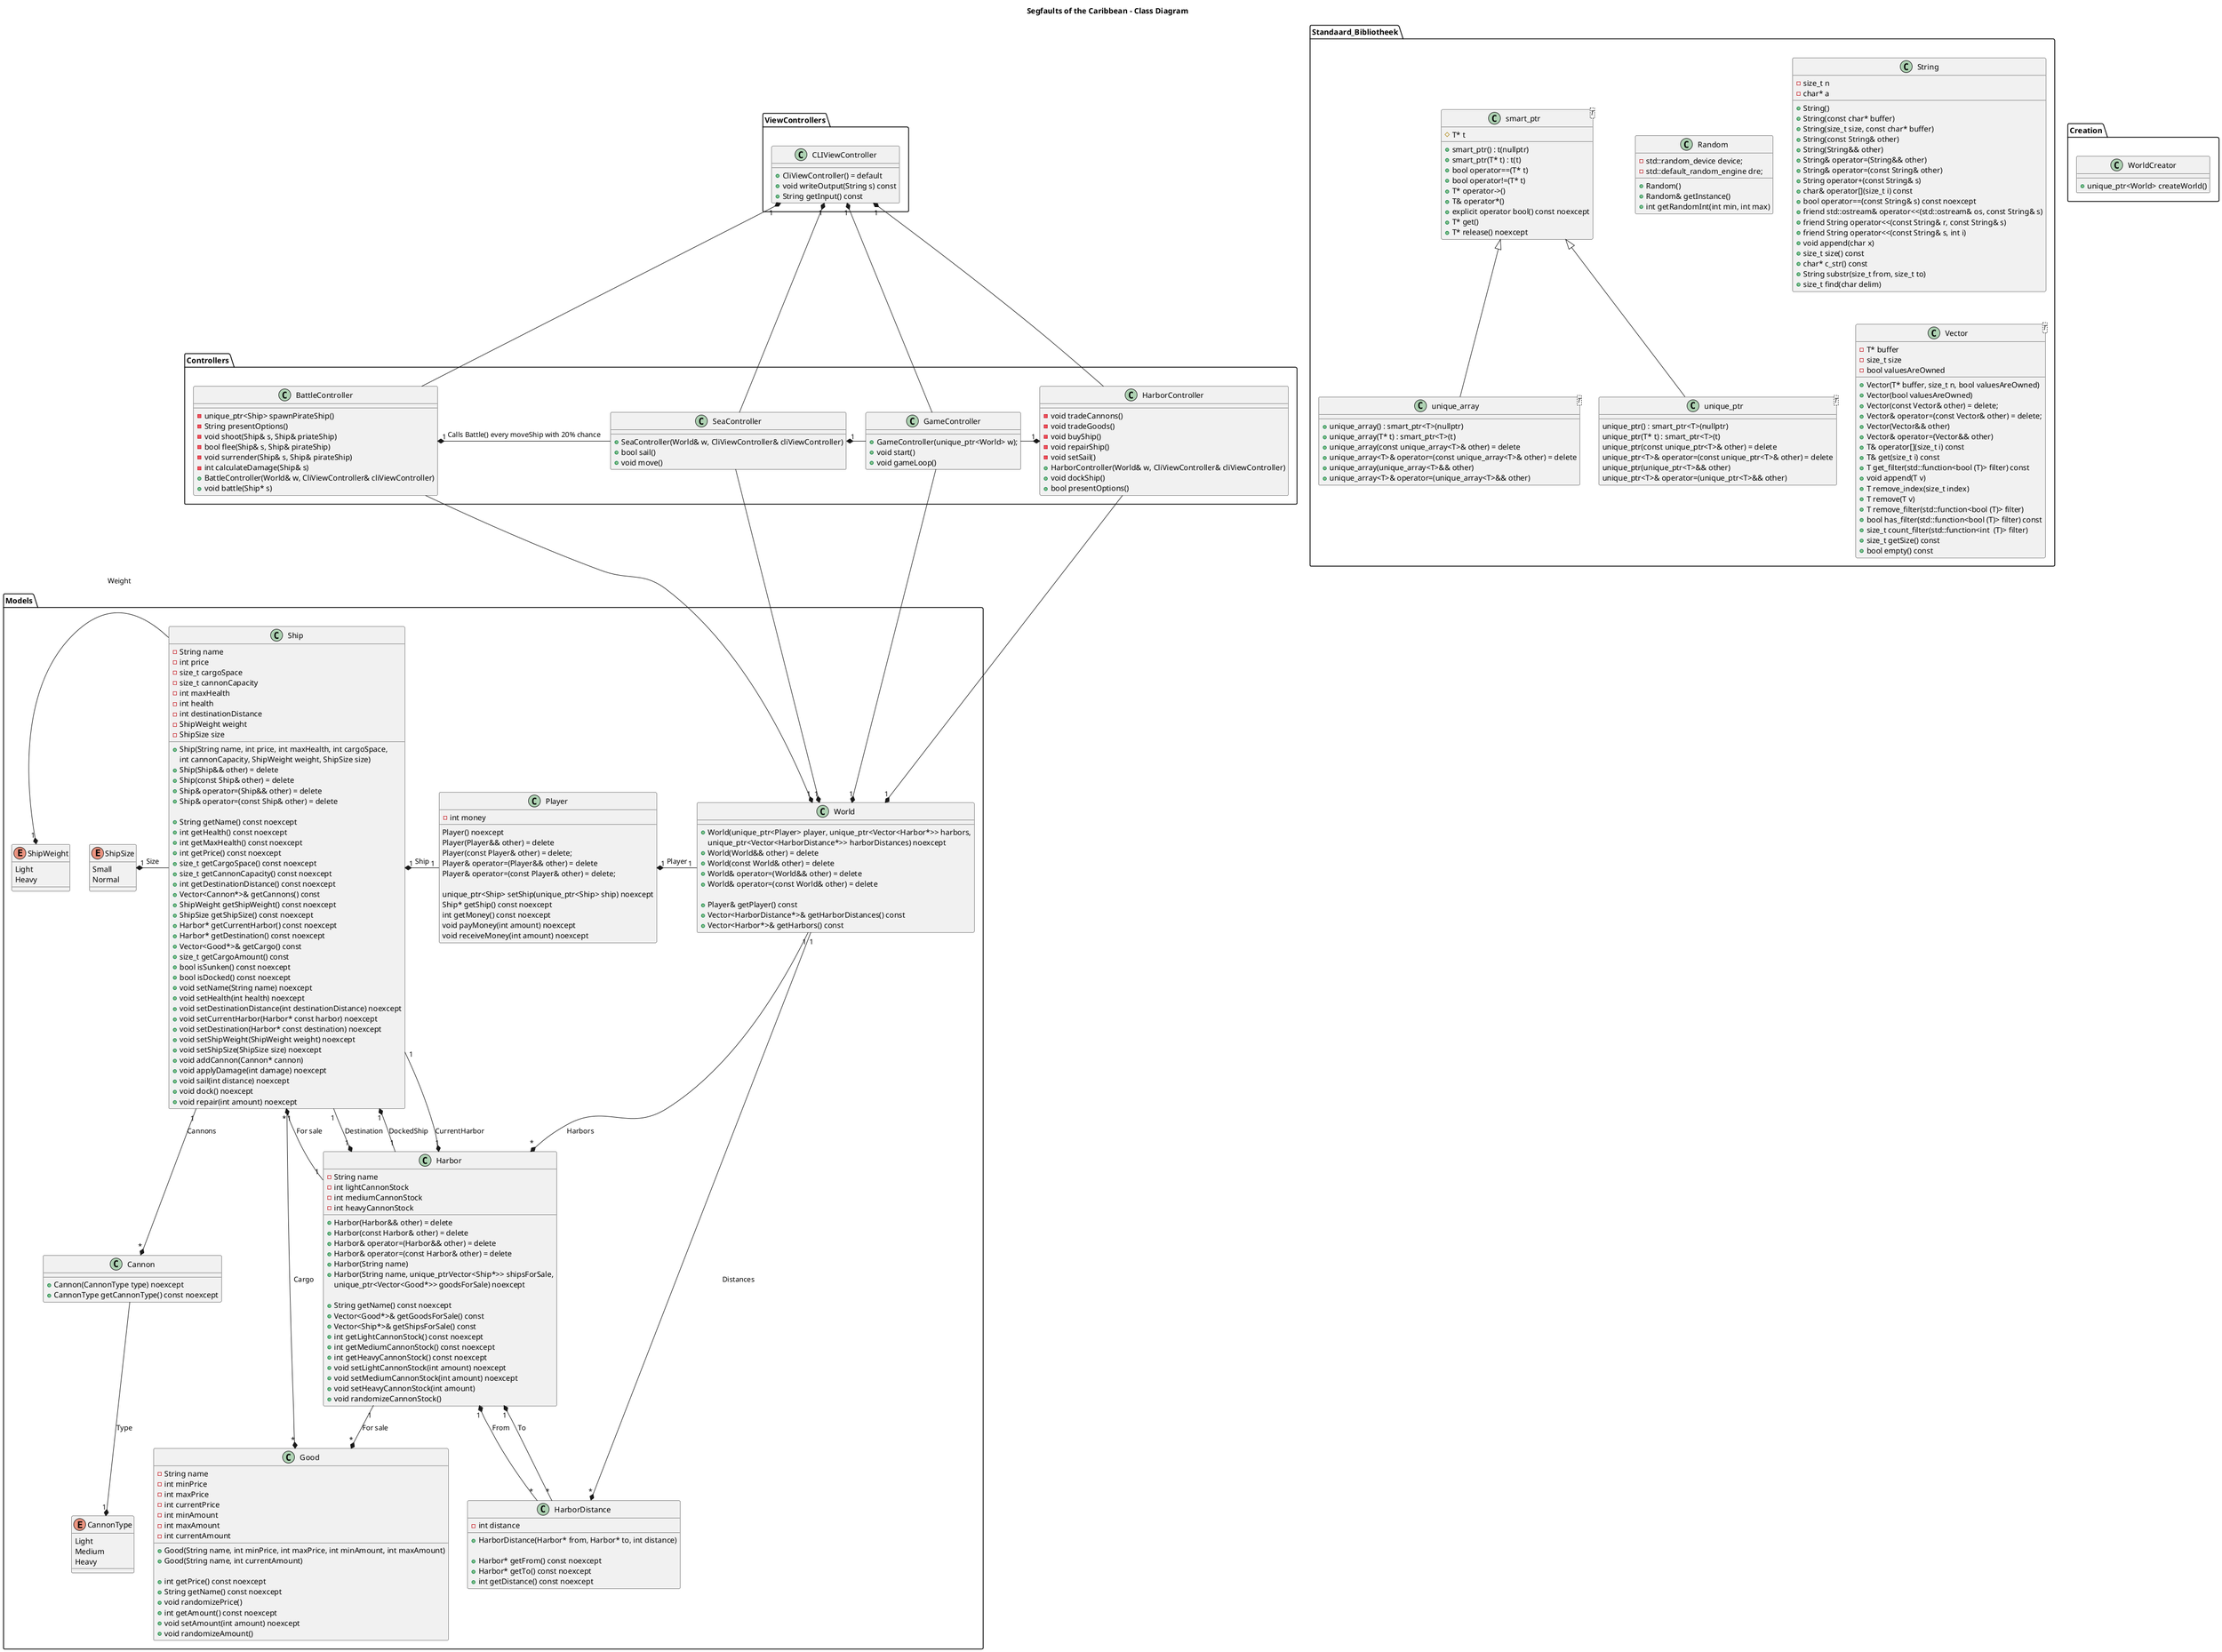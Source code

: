 @startuml
title Segfaults of the Caribbean - Class Diagram

' Model layer
package Models {
    class Player {
        -int money

        Player() noexcept
        Player(Player&& other) = delete
        Player(const Player& other) = delete;
        Player& operator=(Player&& other) = delete
        Player& operator=(const Player& other) = delete;

        unique_ptr<Ship> setShip(unique_ptr<Ship> ship) noexcept
        Ship* getShip() const noexcept
        int getMoney() const noexcept
        void payMoney(int amount) noexcept
        void receiveMoney(int amount) noexcept
    }
    class Ship {
        -String name
        -int price
        -size_t cargoSpace
        -size_t cannonCapacity
        -int maxHealth
        -int health
        -int destinationDistance
        -ShipWeight weight
        -ShipSize size

        +Ship(String name, int price, int maxHealth, int cargoSpace,
              int cannonCapacity, ShipWeight weight, ShipSize size)
        +Ship(Ship&& other) = delete
        +Ship(const Ship& other) = delete
        +Ship& operator=(Ship&& other) = delete
        +Ship& operator=(const Ship& other) = delete

        +String getName() const noexcept
        +int getHealth() const noexcept
        +int getMaxHealth() const noexcept
        +int getPrice() const noexcept
        +size_t getCargoSpace() const noexcept
        +size_t getCannonCapacity() const noexcept
        +int getDestinationDistance() const noexcept
        +Vector<Cannon*>& getCannons() const
        +ShipWeight getShipWeight() const noexcept
        +ShipSize getShipSize() const noexcept
        +Harbor* getCurrentHarbor() const noexcept
        +Harbor* getDestination() const noexcept
        +Vector<Good*>& getCargo() const
        +size_t getCargoAmount() const
        +bool isSunken() const noexcept
        +bool isDocked() const noexcept
        +void setName(String name) noexcept
        +void setHealth(int health) noexcept
        +void setDestinationDistance(int destinationDistance) noexcept
        +void setCurrentHarbor(Harbor* const harbor) noexcept
        +void setDestination(Harbor* const destination) noexcept
        +void setShipWeight(ShipWeight weight) noexcept
        +void setShipSize(ShipSize size) noexcept
        +void addCannon(Cannon* cannon)
        +void applyDamage(int damage) noexcept
        +void sail(int distance) noexcept
        +void dock() noexcept
        +void repair(int amount) noexcept
    }
    class Cannon {
        +Cannon(CannonType type) noexcept
        +CannonType getCannonType() const noexcept
    }
    enum CannonType {
        Light
        Medium
        Heavy
    }
    class World {
        +World(unique_ptr<Player> player, unique_ptr<Vector<Harbor*>> harbors,
               unique_ptr<Vector<HarborDistance*>> harborDistances) noexcept
        +World(World&& other) = delete
        +World(const World& other) = delete
        +World& operator=(World&& other) = delete
        +World& operator=(const World& other) = delete

        +Player& getPlayer() const
        +Vector<HarborDistance*>& getHarborDistances() const
        +Vector<Harbor*>& getHarbors() const
    }
    class Harbor {
        -String name
        -int lightCannonStock
        -int mediumCannonStock
        -int heavyCannonStock

        +Harbor(Harbor&& other) = delete
        +Harbor(const Harbor& other) = delete
        +Harbor& operator=(Harbor&& other) = delete
        +Harbor& operator=(const Harbor& other) = delete
        +Harbor(String name)
        +Harbor(String name, unique_ptrVector<Ship*>> shipsForSale,
                unique_ptr<Vector<Good*>> goodsForSale) noexcept

        +String getName() const noexcept
        +Vector<Good*>& getGoodsForSale() const
        +Vector<Ship*>& getShipsForSale() const
        +int getLightCannonStock() const noexcept
        +int getMediumCannonStock() const noexcept
        +int getHeavyCannonStock() const noexcept
        +void setLightCannonStock(int amount) noexcept
        +void setMediumCannonStock(int amount) noexcept
        +void setHeavyCannonStock(int amount)
        +void randomizeCannonStock()
    }
    class HarborDistance {
        -int distance
        +HarborDistance(Harbor* from, Harbor* to, int distance)

        +Harbor* getFrom() const noexcept
        +Harbor* getTo() const noexcept
        +int getDistance() const noexcept
    }
    class Good {
        -String name
        -int minPrice
        -int maxPrice
        -int currentPrice
        -int minAmount
        -int maxAmount
        -int currentAmount

        +Good(String name, int minPrice, int maxPrice, int minAmount, int maxAmount)
        +Good(String name, int currentAmount)

        +int getPrice() const noexcept
        +String getName() const noexcept
        +void randomizePrice()
        +int getAmount() const noexcept
        +void setAmount(int amount) noexcept
        +void randomizeAmount()
   }
    enum ShipWeight {
        Light
        Heavy
    }
    enum ShipSize {
        Small
        Normal
    }
}

' Controller layer
package Controllers {  
    class HarborController {
        -void tradeCannons()
        -void tradeGoods()
        -void buyShip()
        -void repairShip()
        -void setSail()
        +HarborController(World& w, CliViewController& cliViewController)
        +void dockShip()
        +bool presentOptions()
    }
    class BattleController {
        -unique_ptr<Ship> spawnPirateShip()
        -String presentOptions()
        -void shoot(Ship& s, Ship& priateShip)
        -bool flee(Ship& s, Ship& pirateShip)
        -void surrender(Ship& s, Ship& pirateShip)
        -int calculateDamage(Ship& s)
        +BattleController(World& w, CliViewController& cliViewController)
        +void battle(Ship* s)
    }
    class SeaController {
        +SeaController(World& w, CliViewController& cliViewController)
        +bool sail()
        +void move()
    }
    class GameController {
        +GameController(unique_ptr<World> w);
        +void start()
        +void gameLoop()
    }
}

' View layer
package ViewControllers {
    class CLIViewController {
        +CliViewController() = default
        +void writeOutput(String s) const
        +String getInput() const
    }
}

' Standaard Bibliotheek
package Standaard_Bibliotheek {
    class Random {
        -std::random_device device;
        -std::default_random_engine dre;
        +Random()
        +Random& getInstance()
        +int getRandomInt(int min, int max)
    }
    class String {
        -size_t n
        -char* a
        +String()
        +String(const char* buffer)
        +String(size_t size, const char* buffer)
        +String(const String& other)
        +String(String&& other)
        +String& operator=(String&& other)
        +String& operator=(const String& other)
        +String operator+(const String& s)
        +char& operator[](size_t i) const
        +bool operator==(const String& s) const noexcept
        +friend std::ostream& operator<<(std::ostream& os, const String& s)
        +friend String operator<<(const String& r, const String& s)
        +friend String operator<<(const String& s, int i)
        +void append(char x)
        +size_t size() const
        +char* c_str() const
        +String substr(size_t from, size_t to)
        +size_t find(char delim)
    }
    class Vector<T> {
        -T* buffer
        -size_t size
        -bool valuesAreOwned
        +Vector(T* buffer, size_t n, bool valuesAreOwned)
        +Vector(bool valuesAreOwned)
        +Vector(const Vector& other) = delete;
        +Vector& operator=(const Vector& other) = delete;
        +Vector(Vector&& other)
        +Vector& operator=(Vector&& other)
        +T& operator[](size_t i) const
        +T& get(size_t i) const
        +T get_filter(std::function<bool (T)> filter) const
        +void append(T v)
        +T remove_index(size_t index)
        +T remove(T v)
        +T remove_filter(std::function<bool (T)> filter)
        +bool has_filter(std::function<bool (T)> filter) const
        +size_t count_filter(std::function<int  (T)> filter)
        +size_t getSize() const
        +bool empty() const
    }
    class smart_ptr<T> {
        #T* t
        +smart_ptr() : t(nullptr)
        +smart_ptr(T* t) : t(t)
        +bool operator==(T* t)
        +bool operator!=(T* t)
        +T* operator->()
        +T& operator*()
        +explicit operator bool() const noexcept
        +T* get()
        +T* release() noexcept
    }
    class unique_array<T> {
        +unique_array() : smart_ptr<T>(nullptr)
        +unique_array(T* t) : smart_ptr<T>(t)
        +unique_array(const unique_array<T>& other) = delete
        +unique_array<T>& operator=(const unique_array<T>& other) = delete
        +unique_array(unique_array<T>&& other)
        +unique_array<T>& operator=(unique_array<T>&& other)
    }
    class unique_ptr<T> {
        unique_ptr() : smart_ptr<T>(nullptr)
        unique_ptr(T* t) : smart_ptr<T>(t)
        unique_ptr(const unique_ptr<T>& other) = delete
        unique_ptr<T>& operator=(const unique_ptr<T>& other) = delete
        unique_ptr(unique_ptr<T>&& other)
        unique_ptr<T>& operator=(unique_ptr<T>&& other)
    }
}

package Creation {
    class WorldCreator {
        +unique_ptr<World> createWorld()
    }
}

' Relationships
' Model > Model relationships
ShipSize "1" *-right- Ship : Size
ShipWeight "1" *-right- Ship : Weight
Cannon "*" *-up- "1" Ship : Cannons
Ship "1" *-right- "1" Player : Ship
Ship "*" *-right- "1" Harbor : For sale
CannonType "1" *-up- Cannon : Type
Good "*" *-up- "1" Harbor : For sale
Good "*" *-up- "1" Ship : Cargo
Player "1" *-right- "1" World : Player
Harbor "*" *-up- "1" World : Harbors
HarborDistance "*" *-left- "1" World : Distances
Harbor "1" *-down- "1" Ship : Destination
Harbor "1" -down-* "1" Ship : DockedShip
Harbor "1" *-down- "1" Ship : CurrentHarbor
Harbor "1" *-down- "*" HarborDistance : From
Harbor "1" *-down- "*" HarborDistance : To

' Model > Controller relationships
World "1" *-up- GameController
World "1" *-up- SeaController
World "1" *-up- BattleController
World "1" *-up- HarborController

' Controller > Controller relationships
BattleController "1" *-right- SeaController  : Calls Battle() every moveShip with 20% chance
SeaController"1" *-right- GameController
HarborController "1" *-left- GameController

' Controller > View relationships
CLIViewController "1" *-down- GameController
CLIViewController "1" *-down- BattleController
CLIViewController "1" *-down- HarborController
CLIViewController "1" *-down- SeaController

' Standaard Bilbiotheek
smart_ptr <|-down- unique_ptr
smart_ptr <|-down- unique_array

@enduml